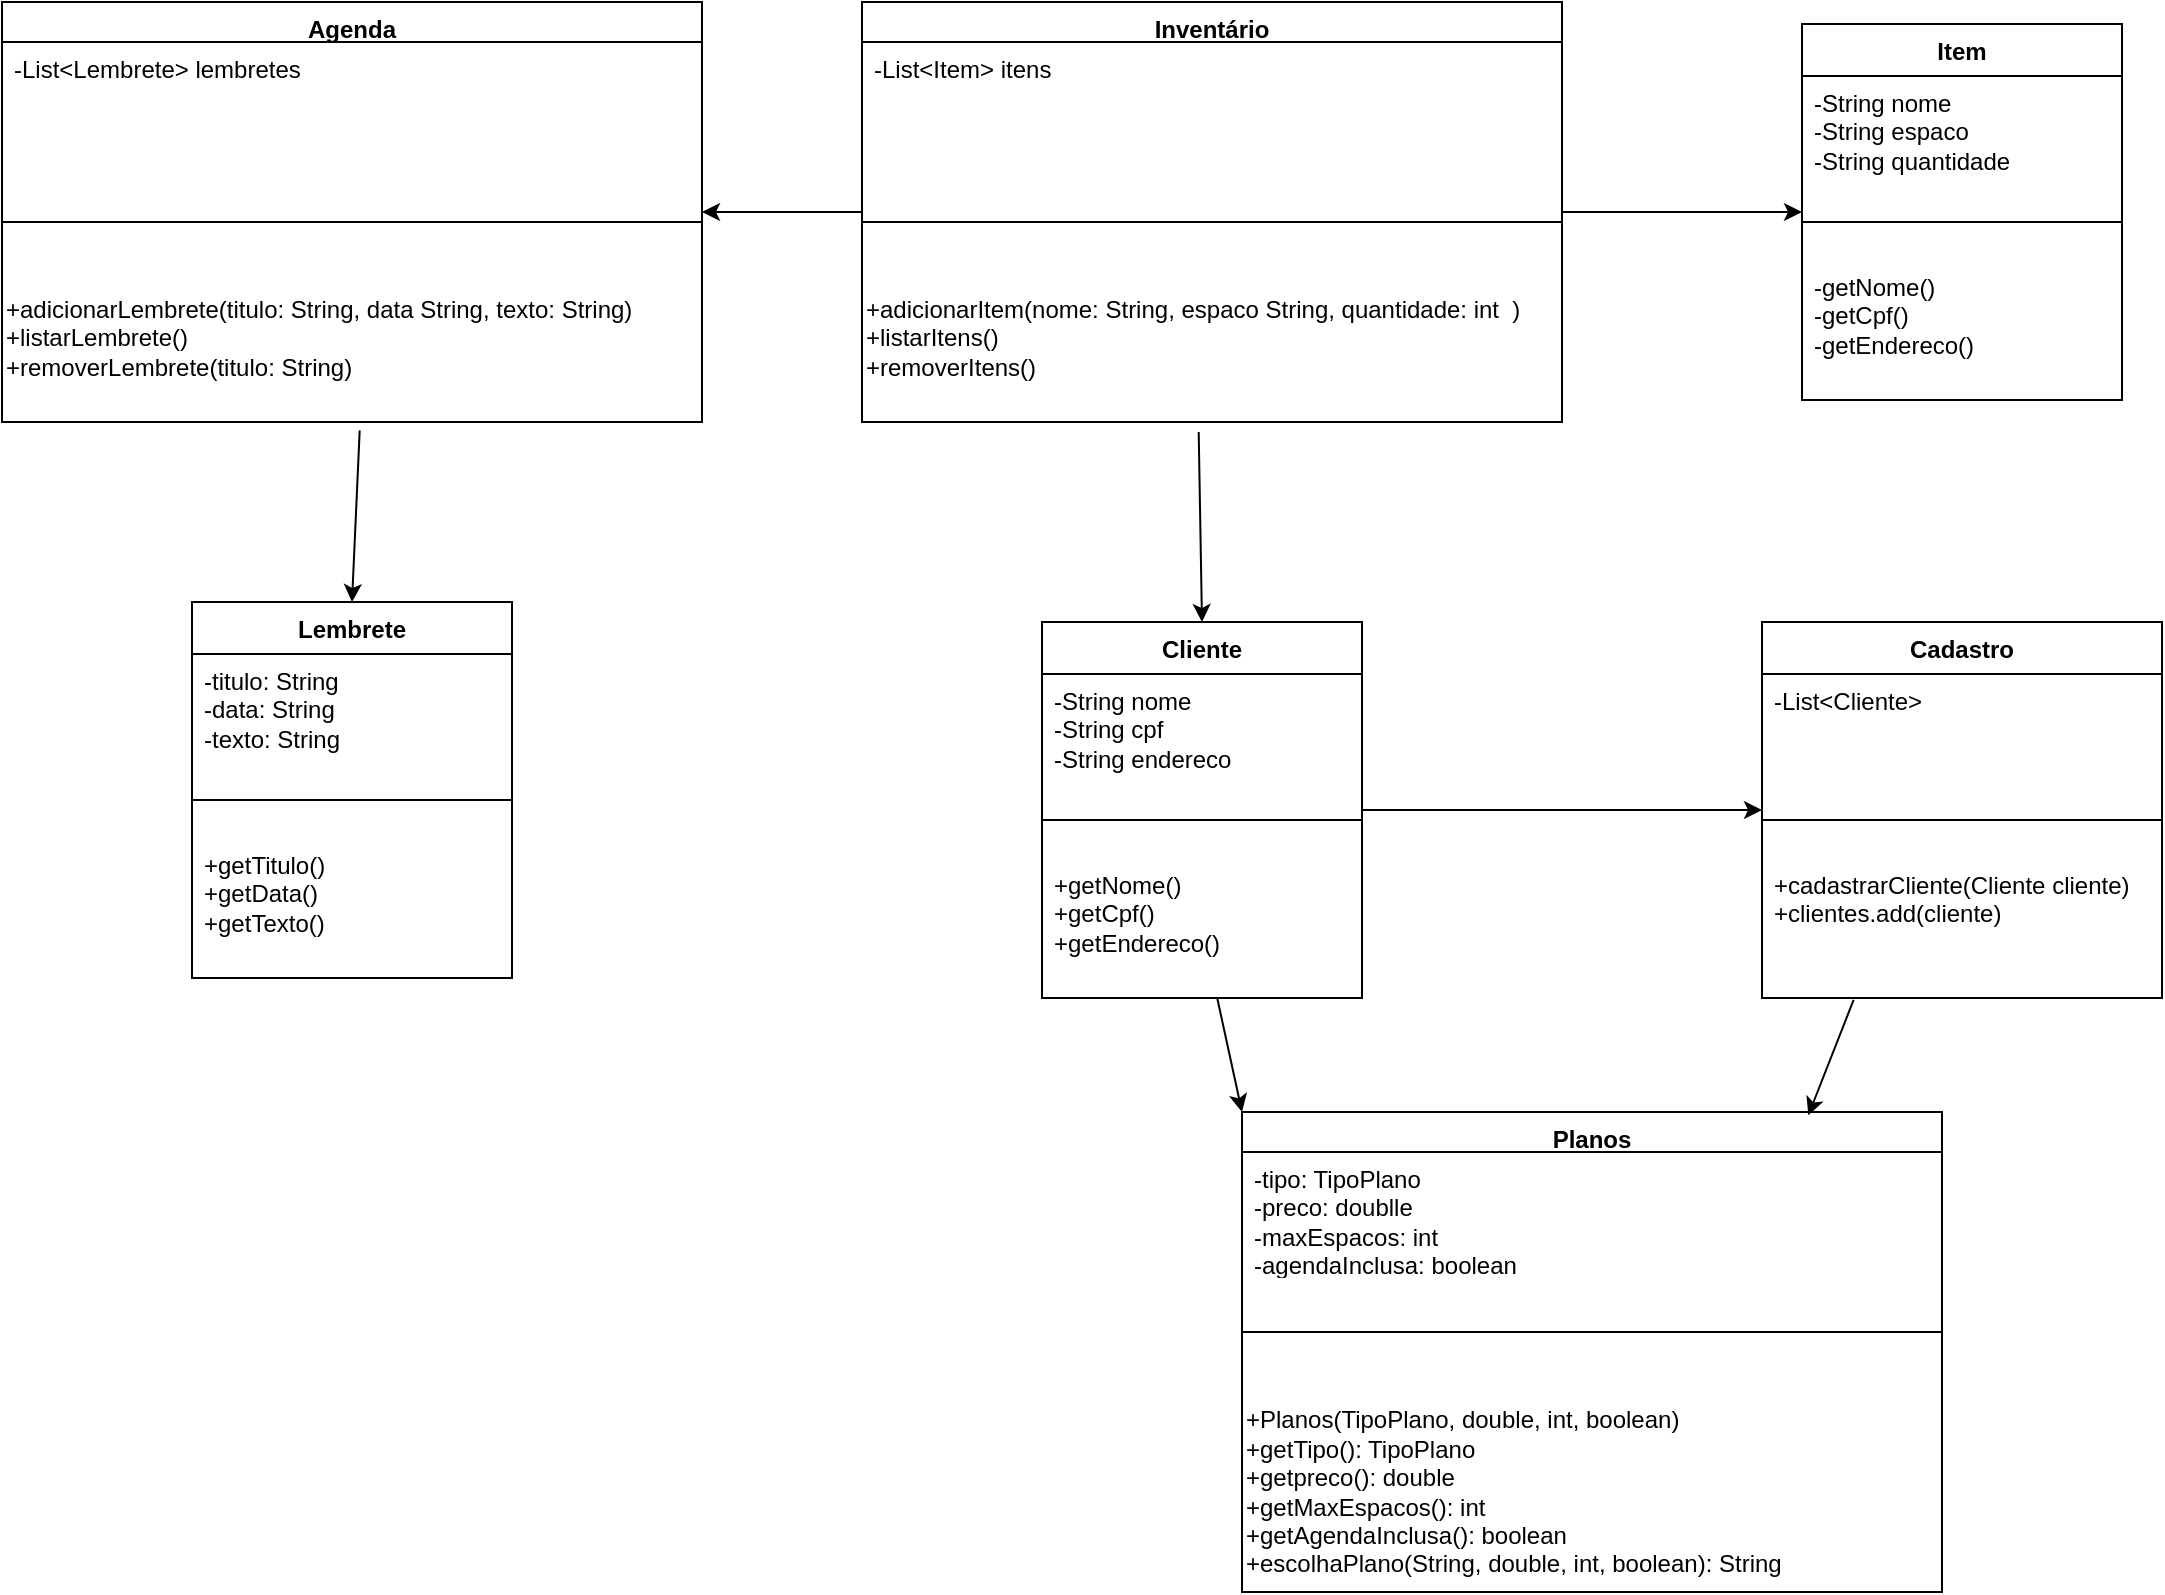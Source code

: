 <mxfile version="22.1.22" type="embed">
  <diagram name="Página-1" id="wRrrA_UcbB4CK_8ASygz">
    <mxGraphModel dx="1479" dy="536" grid="1" gridSize="10" guides="1" tooltips="1" connect="1" arrows="1" fold="1" page="1" pageScale="1" pageWidth="827" pageHeight="1169" math="0" shadow="0">
      <root>
        <mxCell id="0" />
        <mxCell id="1" parent="0" />
        <mxCell id="y8NKFQ5MD0OHQ9GqCyFu-7" value="Inventário" style="swimlane;fontStyle=1;align=center;verticalAlign=top;childLayout=stackLayout;horizontal=1;startSize=20;horizontalStack=0;resizeParent=1;resizeParentMax=0;resizeLast=0;collapsible=1;marginBottom=0;whiteSpace=wrap;html=1;" parent="1" vertex="1">
          <mxGeometry x="-390" y="30" width="350" height="210" as="geometry" />
        </mxCell>
        <mxCell id="y8NKFQ5MD0OHQ9GqCyFu-8" value="-List&amp;lt;Item&amp;gt; itens" style="text;strokeColor=none;fillColor=none;align=left;verticalAlign=top;spacingLeft=4;spacingRight=4;overflow=hidden;rotatable=0;points=[[0,0.5],[1,0.5]];portConstraint=eastwest;whiteSpace=wrap;html=1;" parent="y8NKFQ5MD0OHQ9GqCyFu-7" vertex="1">
          <mxGeometry y="20" width="350" height="60" as="geometry" />
        </mxCell>
        <mxCell id="y8NKFQ5MD0OHQ9GqCyFu-9" value="" style="line;strokeWidth=1;fillColor=none;align=left;verticalAlign=middle;spacingTop=-1;spacingLeft=3;spacingRight=3;rotatable=0;labelPosition=right;points=[];portConstraint=eastwest;strokeColor=inherit;" parent="y8NKFQ5MD0OHQ9GqCyFu-7" vertex="1">
          <mxGeometry y="80" width="350" height="60" as="geometry" />
        </mxCell>
        <mxCell id="y8NKFQ5MD0OHQ9GqCyFu-22" value="+adicionarItem(nome: String, espaco String, quantidade: int&amp;nbsp; )&lt;div&gt;+listarItens()&lt;/div&gt;&lt;div style=&quot;&quot;&gt;+&lt;span style=&quot;background-color: initial;&quot;&gt;removerItens()&lt;/span&gt;&lt;/div&gt;&lt;div style=&quot;&quot;&gt;&lt;br&gt;&lt;/div&gt;" style="text;html=1;align=left;verticalAlign=middle;resizable=0;points=[];autosize=1;strokeColor=none;fillColor=none;" parent="y8NKFQ5MD0OHQ9GqCyFu-7" vertex="1">
          <mxGeometry y="140" width="350" height="70" as="geometry" />
        </mxCell>
        <mxCell id="y8NKFQ5MD0OHQ9GqCyFu-12" value="Item" style="swimlane;fontStyle=1;align=center;verticalAlign=top;childLayout=stackLayout;horizontal=1;startSize=26;horizontalStack=0;resizeParent=1;resizeParentMax=0;resizeLast=0;collapsible=1;marginBottom=0;whiteSpace=wrap;html=1;" parent="1" vertex="1">
          <mxGeometry x="80" y="41" width="160" height="188" as="geometry" />
        </mxCell>
        <mxCell id="y8NKFQ5MD0OHQ9GqCyFu-13" value="-String nome&lt;div&gt;-String espaco&lt;/div&gt;&lt;div&gt;-String quantidade&lt;/div&gt;" style="text;strokeColor=none;fillColor=none;align=left;verticalAlign=top;spacingLeft=4;spacingRight=4;overflow=hidden;rotatable=0;points=[[0,0.5],[1,0.5]];portConstraint=eastwest;whiteSpace=wrap;html=1;" parent="y8NKFQ5MD0OHQ9GqCyFu-12" vertex="1">
          <mxGeometry y="26" width="160" height="54" as="geometry" />
        </mxCell>
        <mxCell id="y8NKFQ5MD0OHQ9GqCyFu-14" value="" style="line;strokeWidth=1;fillColor=none;align=left;verticalAlign=middle;spacingTop=-1;spacingLeft=3;spacingRight=3;rotatable=0;labelPosition=right;points=[];portConstraint=eastwest;strokeColor=inherit;" parent="y8NKFQ5MD0OHQ9GqCyFu-12" vertex="1">
          <mxGeometry y="80" width="160" height="38" as="geometry" />
        </mxCell>
        <mxCell id="y8NKFQ5MD0OHQ9GqCyFu-15" value="&lt;div&gt;-getNome()&lt;/div&gt;&lt;div&gt;-getCpf()&lt;/div&gt;&lt;div&gt;-getEndereco()&lt;/div&gt;" style="text;strokeColor=none;fillColor=none;align=left;verticalAlign=top;spacingLeft=4;spacingRight=4;overflow=hidden;rotatable=0;points=[[0,0.5],[1,0.5]];portConstraint=eastwest;whiteSpace=wrap;html=1;" parent="y8NKFQ5MD0OHQ9GqCyFu-12" vertex="1">
          <mxGeometry y="118" width="160" height="70" as="geometry" />
        </mxCell>
        <mxCell id="y8NKFQ5MD0OHQ9GqCyFu-20" value="" style="endArrow=classic;html=1;rounded=0;entryX=0;entryY=0.5;entryDx=0;entryDy=0;exitX=1;exitY=0.5;exitDx=0;exitDy=0;" parent="1" source="y8NKFQ5MD0OHQ9GqCyFu-7" target="y8NKFQ5MD0OHQ9GqCyFu-12" edge="1">
          <mxGeometry width="50" height="50" relative="1" as="geometry">
            <mxPoint x="250" y="200" as="sourcePoint" />
            <mxPoint x="300" y="150" as="targetPoint" />
          </mxGeometry>
        </mxCell>
        <mxCell id="638rGSW2Giec0F0mRhr9-2" value="Cliente" style="swimlane;fontStyle=1;align=center;verticalAlign=top;childLayout=stackLayout;horizontal=1;startSize=26;horizontalStack=0;resizeParent=1;resizeParentMax=0;resizeLast=0;collapsible=1;marginBottom=0;whiteSpace=wrap;html=1;" parent="1" vertex="1">
          <mxGeometry x="-300" y="340" width="160" height="188" as="geometry" />
        </mxCell>
        <mxCell id="638rGSW2Giec0F0mRhr9-3" value="-String nome&lt;br&gt;-String cpf&lt;div&gt;-String endereco&lt;/div&gt;" style="text;strokeColor=none;fillColor=none;align=left;verticalAlign=top;spacingLeft=4;spacingRight=4;overflow=hidden;rotatable=0;points=[[0,0.5],[1,0.5]];portConstraint=eastwest;whiteSpace=wrap;html=1;" parent="638rGSW2Giec0F0mRhr9-2" vertex="1">
          <mxGeometry y="26" width="160" height="54" as="geometry" />
        </mxCell>
        <mxCell id="638rGSW2Giec0F0mRhr9-4" value="" style="line;strokeWidth=1;fillColor=none;align=left;verticalAlign=middle;spacingTop=-1;spacingLeft=3;spacingRight=3;rotatable=0;labelPosition=right;points=[];portConstraint=eastwest;strokeColor=inherit;" parent="638rGSW2Giec0F0mRhr9-2" vertex="1">
          <mxGeometry y="80" width="160" height="38" as="geometry" />
        </mxCell>
        <mxCell id="638rGSW2Giec0F0mRhr9-5" value="&lt;div&gt;+getNome()&lt;/div&gt;&lt;div&gt;+getCpf()&lt;/div&gt;&lt;div&gt;+getEndereco()&lt;/div&gt;" style="text;strokeColor=none;fillColor=none;align=left;verticalAlign=top;spacingLeft=4;spacingRight=4;overflow=hidden;rotatable=0;points=[[0,0.5],[1,0.5]];portConstraint=eastwest;whiteSpace=wrap;html=1;" parent="638rGSW2Giec0F0mRhr9-2" vertex="1">
          <mxGeometry y="118" width="160" height="70" as="geometry" />
        </mxCell>
        <mxCell id="638rGSW2Giec0F0mRhr9-6" value="" style="endArrow=classic;html=1;rounded=0;entryX=0.5;entryY=0;entryDx=0;entryDy=0;exitX=0.481;exitY=1.071;exitDx=0;exitDy=0;exitPerimeter=0;" parent="1" source="y8NKFQ5MD0OHQ9GqCyFu-22" target="638rGSW2Giec0F0mRhr9-2" edge="1">
          <mxGeometry width="50" height="50" relative="1" as="geometry">
            <mxPoint x="339" y="152" as="sourcePoint" />
            <mxPoint x="540" y="155" as="targetPoint" />
          </mxGeometry>
        </mxCell>
        <mxCell id="_JY8u_C97828Jl6F5zEW-3" value="Cadastro" style="swimlane;fontStyle=1;align=center;verticalAlign=top;childLayout=stackLayout;horizontal=1;startSize=26;horizontalStack=0;resizeParent=1;resizeParentMax=0;resizeLast=0;collapsible=1;marginBottom=0;whiteSpace=wrap;html=1;" parent="1" vertex="1">
          <mxGeometry x="60" y="340" width="200" height="188" as="geometry" />
        </mxCell>
        <mxCell id="_JY8u_C97828Jl6F5zEW-4" value="-List&amp;lt;Cliente&amp;gt;" style="text;strokeColor=none;fillColor=none;align=left;verticalAlign=top;spacingLeft=4;spacingRight=4;overflow=hidden;rotatable=0;points=[[0,0.5],[1,0.5]];portConstraint=eastwest;whiteSpace=wrap;html=1;" parent="_JY8u_C97828Jl6F5zEW-3" vertex="1">
          <mxGeometry y="26" width="200" height="54" as="geometry" />
        </mxCell>
        <mxCell id="_JY8u_C97828Jl6F5zEW-5" value="" style="line;strokeWidth=1;fillColor=none;align=left;verticalAlign=middle;spacingTop=-1;spacingLeft=3;spacingRight=3;rotatable=0;labelPosition=right;points=[];portConstraint=eastwest;strokeColor=inherit;" parent="_JY8u_C97828Jl6F5zEW-3" vertex="1">
          <mxGeometry y="80" width="200" height="38" as="geometry" />
        </mxCell>
        <mxCell id="_JY8u_C97828Jl6F5zEW-6" value="&lt;div&gt;+cadastrarCliente(Cliente cliente)&lt;/div&gt;&lt;div&gt;+clientes.add(cliente)&lt;/div&gt;" style="text;strokeColor=none;fillColor=none;align=left;verticalAlign=top;spacingLeft=4;spacingRight=4;overflow=hidden;rotatable=0;points=[[0,0.5],[1,0.5]];portConstraint=eastwest;whiteSpace=wrap;html=1;" parent="_JY8u_C97828Jl6F5zEW-3" vertex="1">
          <mxGeometry y="118" width="200" height="70" as="geometry" />
        </mxCell>
        <mxCell id="_JY8u_C97828Jl6F5zEW-7" value="" style="endArrow=classic;html=1;rounded=0;entryX=0;entryY=0.5;entryDx=0;entryDy=0;exitX=1;exitY=0.5;exitDx=0;exitDy=0;" parent="1" source="638rGSW2Giec0F0mRhr9-2" target="_JY8u_C97828Jl6F5zEW-3" edge="1">
          <mxGeometry width="50" height="50" relative="1" as="geometry">
            <mxPoint x="560" y="240" as="sourcePoint" />
            <mxPoint x="381" y="464" as="targetPoint" />
          </mxGeometry>
        </mxCell>
        <mxCell id="_JY8u_C97828Jl6F5zEW-9" value="Agenda" style="swimlane;fontStyle=1;align=center;verticalAlign=top;childLayout=stackLayout;horizontal=1;startSize=20;horizontalStack=0;resizeParent=1;resizeParentMax=0;resizeLast=0;collapsible=1;marginBottom=0;whiteSpace=wrap;html=1;" parent="1" vertex="1">
          <mxGeometry x="-820" y="30" width="350" height="210" as="geometry" />
        </mxCell>
        <mxCell id="_JY8u_C97828Jl6F5zEW-10" value="-List&amp;lt;Lembrete&amp;gt; lembretes" style="text;strokeColor=none;fillColor=none;align=left;verticalAlign=top;spacingLeft=4;spacingRight=4;overflow=hidden;rotatable=0;points=[[0,0.5],[1,0.5]];portConstraint=eastwest;whiteSpace=wrap;html=1;" parent="_JY8u_C97828Jl6F5zEW-9" vertex="1">
          <mxGeometry y="20" width="350" height="60" as="geometry" />
        </mxCell>
        <mxCell id="_JY8u_C97828Jl6F5zEW-11" value="" style="line;strokeWidth=1;fillColor=none;align=left;verticalAlign=middle;spacingTop=-1;spacingLeft=3;spacingRight=3;rotatable=0;labelPosition=right;points=[];portConstraint=eastwest;strokeColor=inherit;" parent="_JY8u_C97828Jl6F5zEW-9" vertex="1">
          <mxGeometry y="80" width="350" height="60" as="geometry" />
        </mxCell>
        <mxCell id="_JY8u_C97828Jl6F5zEW-12" value="+adicionarLembrete(titulo: String, data String, texto: String)&lt;div&gt;+listarLembrete()&lt;/div&gt;&lt;div style=&quot;&quot;&gt;+&lt;span style=&quot;background-color: initial;&quot;&gt;removerLembrete(titulo: String)&lt;/span&gt;&lt;/div&gt;&lt;div style=&quot;&quot;&gt;&lt;br&gt;&lt;/div&gt;" style="text;html=1;align=left;verticalAlign=middle;resizable=0;points=[];autosize=1;strokeColor=none;fillColor=none;" parent="_JY8u_C97828Jl6F5zEW-9" vertex="1">
          <mxGeometry y="140" width="350" height="70" as="geometry" />
        </mxCell>
        <mxCell id="_JY8u_C97828Jl6F5zEW-13" value="" style="endArrow=classic;html=1;rounded=0;entryX=1;entryY=0.5;entryDx=0;entryDy=0;exitX=0;exitY=0.5;exitDx=0;exitDy=0;" parent="1" source="y8NKFQ5MD0OHQ9GqCyFu-7" target="_JY8u_C97828Jl6F5zEW-9" edge="1">
          <mxGeometry width="50" height="50" relative="1" as="geometry">
            <mxPoint x="-412" y="150" as="sourcePoint" />
            <mxPoint x="-440" y="255" as="targetPoint" />
          </mxGeometry>
        </mxCell>
        <mxCell id="_JY8u_C97828Jl6F5zEW-14" value="Lembrete" style="swimlane;fontStyle=1;align=center;verticalAlign=top;childLayout=stackLayout;horizontal=1;startSize=26;horizontalStack=0;resizeParent=1;resizeParentMax=0;resizeLast=0;collapsible=1;marginBottom=0;whiteSpace=wrap;html=1;" parent="1" vertex="1">
          <mxGeometry x="-725" y="330" width="160" height="188" as="geometry" />
        </mxCell>
        <mxCell id="_JY8u_C97828Jl6F5zEW-15" value="-titulo: String&lt;br&gt;-data: String&lt;div&gt;-texto: String&lt;/div&gt;" style="text;strokeColor=none;fillColor=none;align=left;verticalAlign=top;spacingLeft=4;spacingRight=4;overflow=hidden;rotatable=0;points=[[0,0.5],[1,0.5]];portConstraint=eastwest;whiteSpace=wrap;html=1;" parent="_JY8u_C97828Jl6F5zEW-14" vertex="1">
          <mxGeometry y="26" width="160" height="54" as="geometry" />
        </mxCell>
        <mxCell id="_JY8u_C97828Jl6F5zEW-16" value="" style="line;strokeWidth=1;fillColor=none;align=left;verticalAlign=middle;spacingTop=-1;spacingLeft=3;spacingRight=3;rotatable=0;labelPosition=right;points=[];portConstraint=eastwest;strokeColor=inherit;" parent="_JY8u_C97828Jl6F5zEW-14" vertex="1">
          <mxGeometry y="80" width="160" height="38" as="geometry" />
        </mxCell>
        <mxCell id="_JY8u_C97828Jl6F5zEW-17" value="&lt;div&gt;+getTitulo()&lt;/div&gt;&lt;div&gt;+getData()&lt;/div&gt;&lt;div&gt;+getTexto()&lt;/div&gt;" style="text;strokeColor=none;fillColor=none;align=left;verticalAlign=top;spacingLeft=4;spacingRight=4;overflow=hidden;rotatable=0;points=[[0,0.5],[1,0.5]];portConstraint=eastwest;whiteSpace=wrap;html=1;" parent="_JY8u_C97828Jl6F5zEW-14" vertex="1">
          <mxGeometry y="118" width="160" height="70" as="geometry" />
        </mxCell>
        <mxCell id="_JY8u_C97828Jl6F5zEW-18" value="" style="endArrow=classic;html=1;rounded=0;entryX=0.5;entryY=0;entryDx=0;entryDy=0;exitX=0.511;exitY=1.06;exitDx=0;exitDy=0;exitPerimeter=0;" parent="1" source="_JY8u_C97828Jl6F5zEW-12" target="_JY8u_C97828Jl6F5zEW-14" edge="1">
          <mxGeometry width="50" height="50" relative="1" as="geometry">
            <mxPoint x="-492" y="270" as="sourcePoint" />
            <mxPoint x="-520" y="375" as="targetPoint" />
          </mxGeometry>
        </mxCell>
        <mxCell id="_JY8u_C97828Jl6F5zEW-19" value="Planos" style="swimlane;fontStyle=1;align=center;verticalAlign=top;childLayout=stackLayout;horizontal=1;startSize=20;horizontalStack=0;resizeParent=1;resizeParentMax=0;resizeLast=0;collapsible=1;marginBottom=0;whiteSpace=wrap;html=1;" parent="1" vertex="1">
          <mxGeometry x="-200" y="585" width="350" height="240" as="geometry" />
        </mxCell>
        <mxCell id="_JY8u_C97828Jl6F5zEW-20" value="-tipo: TipoPlano&lt;div&gt;-preco: doublle&lt;/div&gt;&lt;div&gt;-maxEspacos: int&lt;/div&gt;&lt;div&gt;-agendaInclusa: boolean&lt;/div&gt;" style="text;strokeColor=none;fillColor=none;align=left;verticalAlign=top;spacingLeft=4;spacingRight=4;overflow=hidden;rotatable=0;points=[[0,0.5],[1,0.5]];portConstraint=eastwest;whiteSpace=wrap;html=1;" parent="_JY8u_C97828Jl6F5zEW-19" vertex="1">
          <mxGeometry y="20" width="350" height="60" as="geometry" />
        </mxCell>
        <mxCell id="_JY8u_C97828Jl6F5zEW-21" value="" style="line;strokeWidth=1;fillColor=none;align=left;verticalAlign=middle;spacingTop=-1;spacingLeft=3;spacingRight=3;rotatable=0;labelPosition=right;points=[];portConstraint=eastwest;strokeColor=inherit;" parent="_JY8u_C97828Jl6F5zEW-19" vertex="1">
          <mxGeometry y="80" width="350" height="60" as="geometry" />
        </mxCell>
        <mxCell id="_JY8u_C97828Jl6F5zEW-22" value="+Planos(TipoPlano, double, int, boolean)&lt;div&gt;+getTipo(): TipoPlano&lt;/div&gt;&lt;div&gt;+getpreco(): double&lt;/div&gt;&lt;div&gt;+getMaxEspacos(): int&lt;/div&gt;&lt;div&gt;+getAgendaInclusa(): boolean&lt;/div&gt;&lt;div&gt;+escolhaPlano(String, double, int, boolean): String&lt;/div&gt;" style="text;html=1;align=left;verticalAlign=middle;resizable=0;points=[];autosize=1;strokeColor=none;fillColor=none;" parent="_JY8u_C97828Jl6F5zEW-19" vertex="1">
          <mxGeometry y="140" width="350" height="100" as="geometry" />
        </mxCell>
        <mxCell id="_JY8u_C97828Jl6F5zEW-23" value="" style="endArrow=classic;html=1;rounded=0;entryX=0;entryY=0;entryDx=0;entryDy=0;" parent="1" source="638rGSW2Giec0F0mRhr9-5" target="_JY8u_C97828Jl6F5zEW-19" edge="1">
          <mxGeometry width="50" height="50" relative="1" as="geometry">
            <mxPoint x="-219" y="540" as="sourcePoint" />
            <mxPoint x="-219" y="632" as="targetPoint" />
          </mxGeometry>
        </mxCell>
        <mxCell id="_JY8u_C97828Jl6F5zEW-24" value="" style="endArrow=classic;html=1;rounded=0;exitX=0.229;exitY=1.014;exitDx=0;exitDy=0;exitPerimeter=0;entryX=0.809;entryY=0.007;entryDx=0;entryDy=0;entryPerimeter=0;" parent="1" source="_JY8u_C97828Jl6F5zEW-6" target="_JY8u_C97828Jl6F5zEW-19" edge="1">
          <mxGeometry width="50" height="50" relative="1" as="geometry">
            <mxPoint x="-110" y="530" as="sourcePoint" />
            <mxPoint x="-30" y="530" as="targetPoint" />
          </mxGeometry>
        </mxCell>
      </root>
    </mxGraphModel>
  </diagram>
</mxfile>
